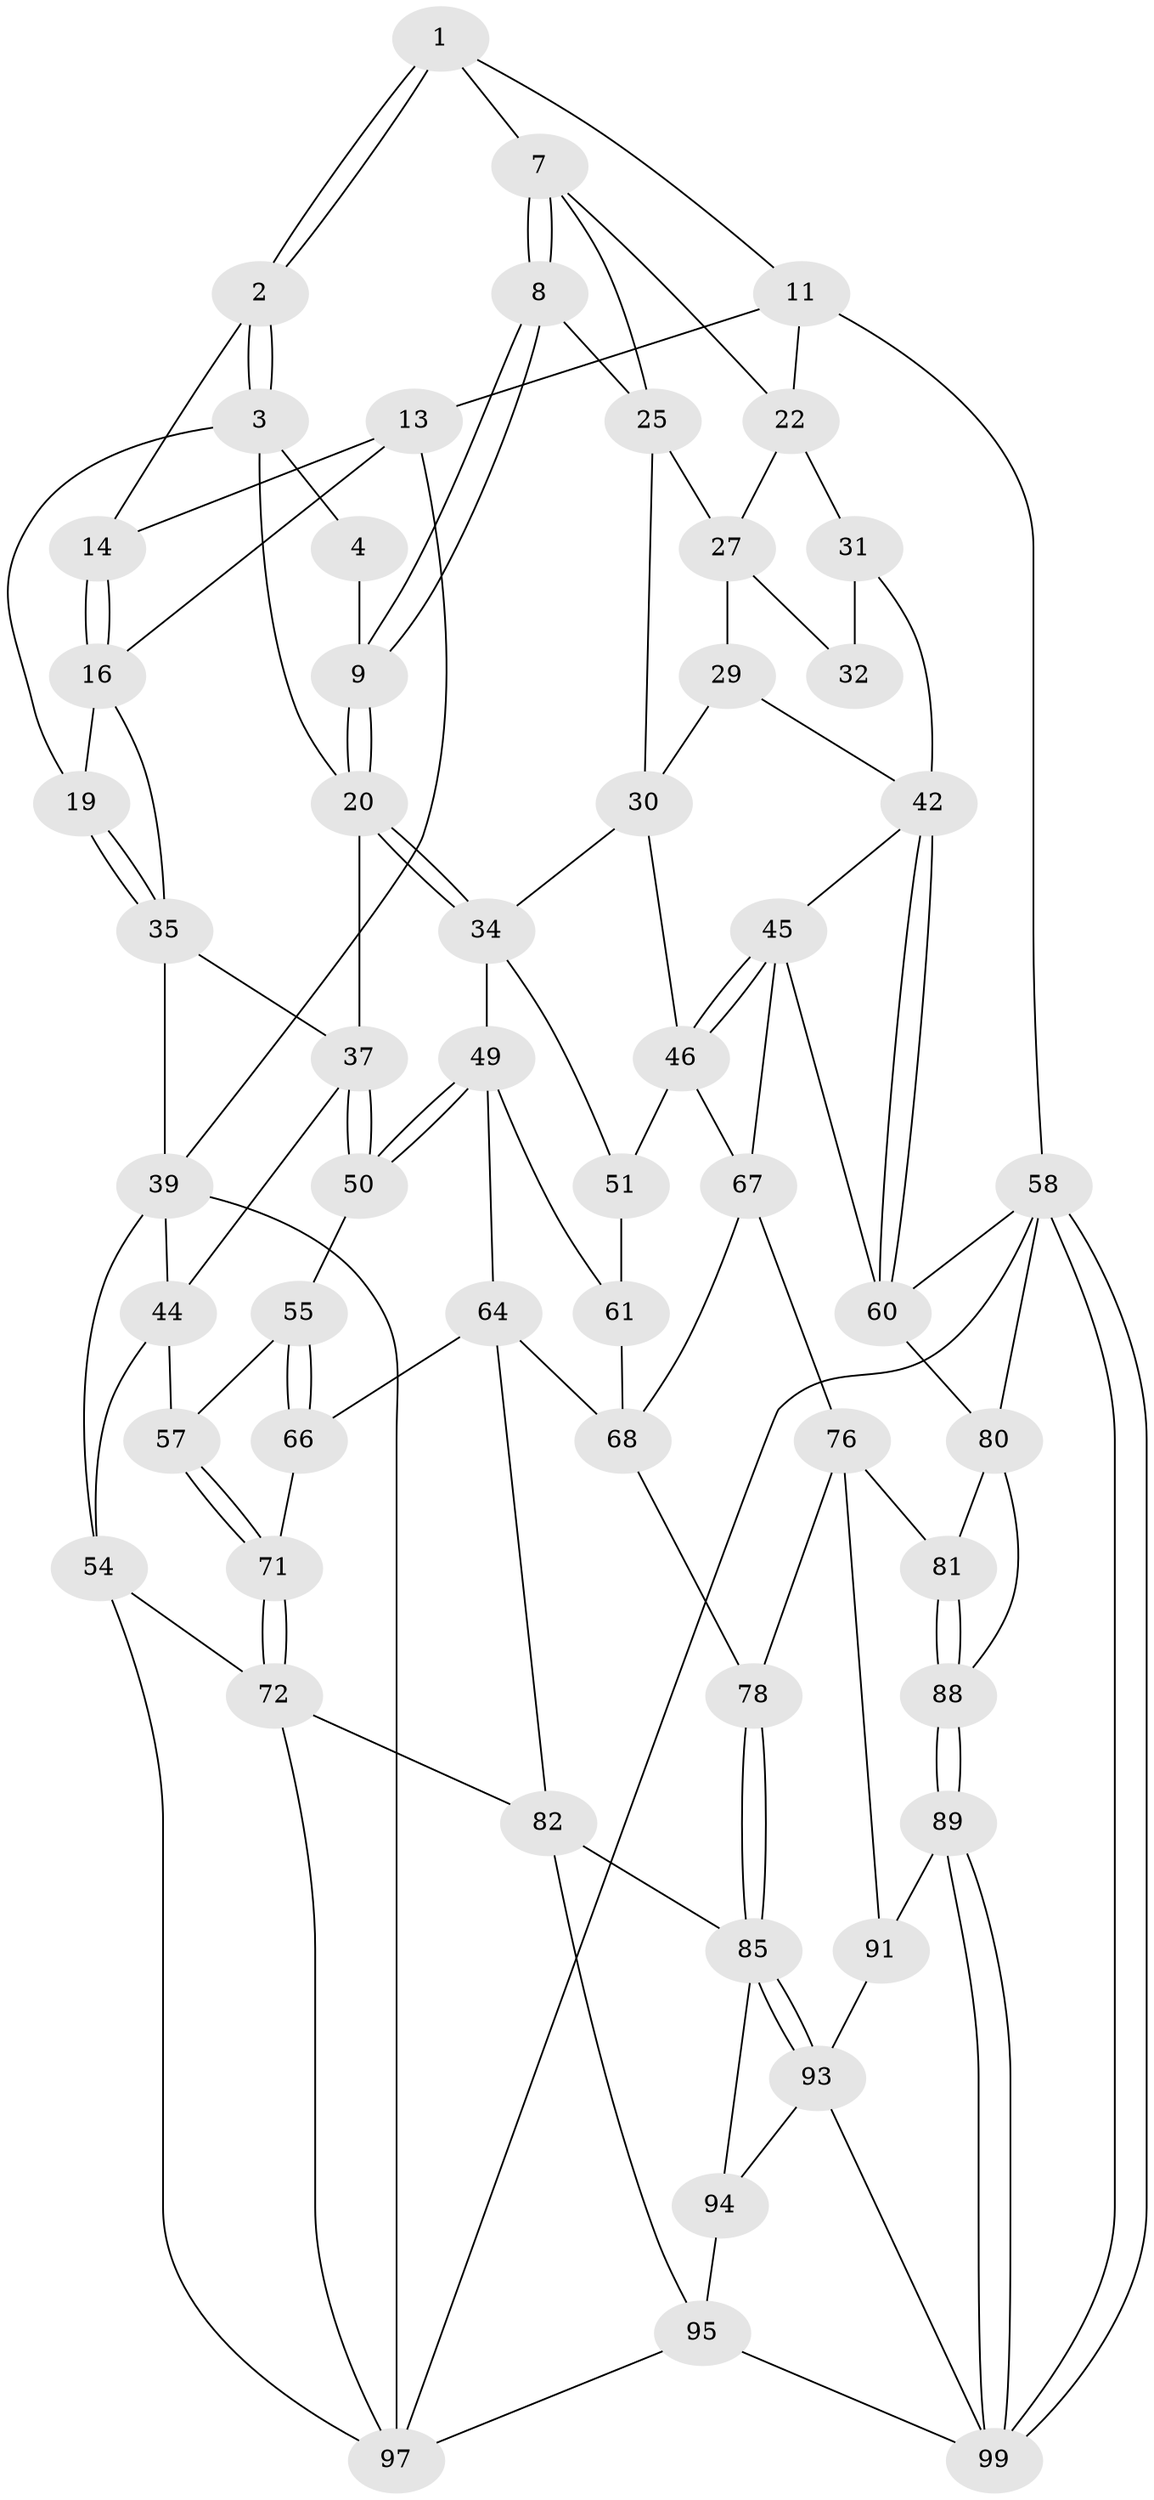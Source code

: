 // original degree distribution, {4: 0.2079207920792079, 6: 0.19801980198019803, 5: 0.5643564356435643, 3: 0.0297029702970297}
// Generated by graph-tools (version 1.1) at 2025/11/02/21/25 10:11:12]
// undirected, 57 vertices, 124 edges
graph export_dot {
graph [start="1"]
  node [color=gray90,style=filled];
  1 [pos="+0.7267983566487937+0.0667621064772565",super="+6"];
  2 [pos="+0.535905390228041+0",super="+15"];
  3 [pos="+0.5435494590576928+0.013966652614522285",super="+18"];
  4 [pos="+0.5678646626171024+0.05680840392615096",super="+5"];
  7 [pos="+0.808352717486284+0.12472730729283671",super="+24"];
  8 [pos="+0.6973394308648365+0.2261619922753109"];
  9 [pos="+0.6460633948995727+0.23455923621030494",super="+10"];
  11 [pos="+0.8613720064716849+0",super="+12"];
  13 [pos="+0.19995606487685175+0"];
  14 [pos="+0.4387797117572238+0"];
  16 [pos="+0.31854264430627605+0.1502347447320847",super="+17"];
  19 [pos="+0.36948635407299735+0.2245676181494807"];
  20 [pos="+0.5647541038215046+0.3276407378101632",super="+21"];
  22 [pos="+1+0.09723769290341479",super="+23"];
  25 [pos="+0.8331121215362716+0.2621672217364961",super="+26"];
  27 [pos="+0.8871104649098863+0.2939780848058681",super="+28"];
  29 [pos="+0.859759255738398+0.3716550585544582"];
  30 [pos="+0.8048909024661147+0.35969899548388073",super="+33"];
  31 [pos="+1+0.12738689468839254",super="+41"];
  32 [pos="+0.9152375051446713+0.31466745828103404"];
  34 [pos="+0.5766472920647558+0.34946586902584287",super="+48"];
  35 [pos="+0.3139986196679057+0.31181774085410824",super="+36"];
  37 [pos="+0.37454459744934393+0.4588281125489095",super="+38"];
  39 [pos="+0+0.22566672474084548",super="+40"];
  42 [pos="+1+0.4913869498042711",super="+43"];
  44 [pos="+0.14595372070636872+0.4059896751562786",super="+53"];
  45 [pos="+0.8093280737220007+0.5481064319419966",super="+74"];
  46 [pos="+0.745658310622626+0.5095366724658048",super="+47"];
  49 [pos="+0.438757178280226+0.5341455739145208",super="+62"];
  50 [pos="+0.37456061512546096+0.48401363763142324"];
  51 [pos="+0.713153316600079+0.5104590901813895",super="+52"];
  54 [pos="+0+0.6602635302250189",super="+73"];
  55 [pos="+0.37362383783630654+0.4850498480336673",super="+56"];
  57 [pos="+0.14715092789110404+0.5165296750723537"];
  58 [pos="+1+1",super="+59"];
  60 [pos="+1+0.5025489057934478",super="+79"];
  61 [pos="+0.5776653174967864+0.5420967862285989",super="+63"];
  64 [pos="+0.45715081989771067+0.6785266154463949",super="+65"];
  66 [pos="+0.33957232754390726+0.6912022830883958",super="+70"];
  67 [pos="+0.6569820772896161+0.5951309154290817",super="+75"];
  68 [pos="+0.5992813703223636+0.5897594686442722",super="+69"];
  71 [pos="+0.17265569449217164+0.697859700455651"];
  72 [pos="+0.15525949576673+0.7180463964663117",super="+84"];
  76 [pos="+0.6834223861487583+0.7417310159861649",super="+77"];
  78 [pos="+0.6033757855924933+0.7420818600266567"];
  80 [pos="+0.881050827072229+0.7044066882506599",super="+87"];
  81 [pos="+0.7771598668432562+0.7606921475868014"];
  82 [pos="+0.366882769638032+0.7939236933944881",super="+83"];
  85 [pos="+0.5957199124249007+0.7596295557210722",super="+86"];
  88 [pos="+0.840049117201736+0.8860195237772513"];
  89 [pos="+0.8399377374057344+0.9020206098293397",super="+90"];
  91 [pos="+0.6962735605924207+0.7896064362319117",super="+92"];
  93 [pos="+0.6408300935384316+0.9348215827287698",super="+96"];
  94 [pos="+0.5447971936826389+0.9774496246542085"];
  95 [pos="+0.2712640234849868+0.9171737471982858",super="+101"];
  97 [pos="+0+0.8928974876637095",super="+98"];
  99 [pos="+0.9949317166256537+1",super="+100"];
  1 -- 2;
  1 -- 2;
  1 -- 11;
  1 -- 7;
  2 -- 3;
  2 -- 3;
  2 -- 14;
  3 -- 4;
  3 -- 19;
  3 -- 20;
  4 -- 9 [weight=2];
  7 -- 8;
  7 -- 8;
  7 -- 25;
  7 -- 22;
  8 -- 9;
  8 -- 9;
  8 -- 25;
  9 -- 20;
  9 -- 20;
  11 -- 58;
  11 -- 13;
  11 -- 22;
  13 -- 14;
  13 -- 39;
  13 -- 16;
  14 -- 16;
  14 -- 16;
  16 -- 19;
  16 -- 35;
  19 -- 35;
  19 -- 35;
  20 -- 34;
  20 -- 34;
  20 -- 37;
  22 -- 31;
  22 -- 27;
  25 -- 27;
  25 -- 30;
  27 -- 32;
  27 -- 29;
  29 -- 30;
  29 -- 42;
  30 -- 46;
  30 -- 34;
  31 -- 32 [weight=2];
  31 -- 42;
  34 -- 49;
  34 -- 51;
  35 -- 37;
  35 -- 39;
  37 -- 50;
  37 -- 50;
  37 -- 44;
  39 -- 54;
  39 -- 44;
  39 -- 97;
  42 -- 60;
  42 -- 60;
  42 -- 45;
  44 -- 57;
  44 -- 54;
  45 -- 46;
  45 -- 46;
  45 -- 67;
  45 -- 60;
  46 -- 67;
  46 -- 51;
  49 -- 50;
  49 -- 50;
  49 -- 64;
  49 -- 61;
  50 -- 55;
  51 -- 61 [weight=2];
  54 -- 72;
  54 -- 97;
  55 -- 66 [weight=2];
  55 -- 66;
  55 -- 57;
  57 -- 71;
  57 -- 71;
  58 -- 99;
  58 -- 99;
  58 -- 60;
  58 -- 97;
  58 -- 80;
  60 -- 80;
  61 -- 68;
  64 -- 68;
  64 -- 66;
  64 -- 82;
  66 -- 71;
  67 -- 68;
  67 -- 76;
  68 -- 78;
  71 -- 72;
  71 -- 72;
  72 -- 97;
  72 -- 82;
  76 -- 81;
  76 -- 91;
  76 -- 78;
  78 -- 85;
  78 -- 85;
  80 -- 81;
  80 -- 88;
  81 -- 88;
  81 -- 88;
  82 -- 85;
  82 -- 95;
  85 -- 93;
  85 -- 93;
  85 -- 94;
  88 -- 89;
  88 -- 89;
  89 -- 99;
  89 -- 99;
  89 -- 91 [weight=2];
  91 -- 93;
  93 -- 94;
  93 -- 99;
  94 -- 95;
  95 -- 97;
  95 -- 99;
}
